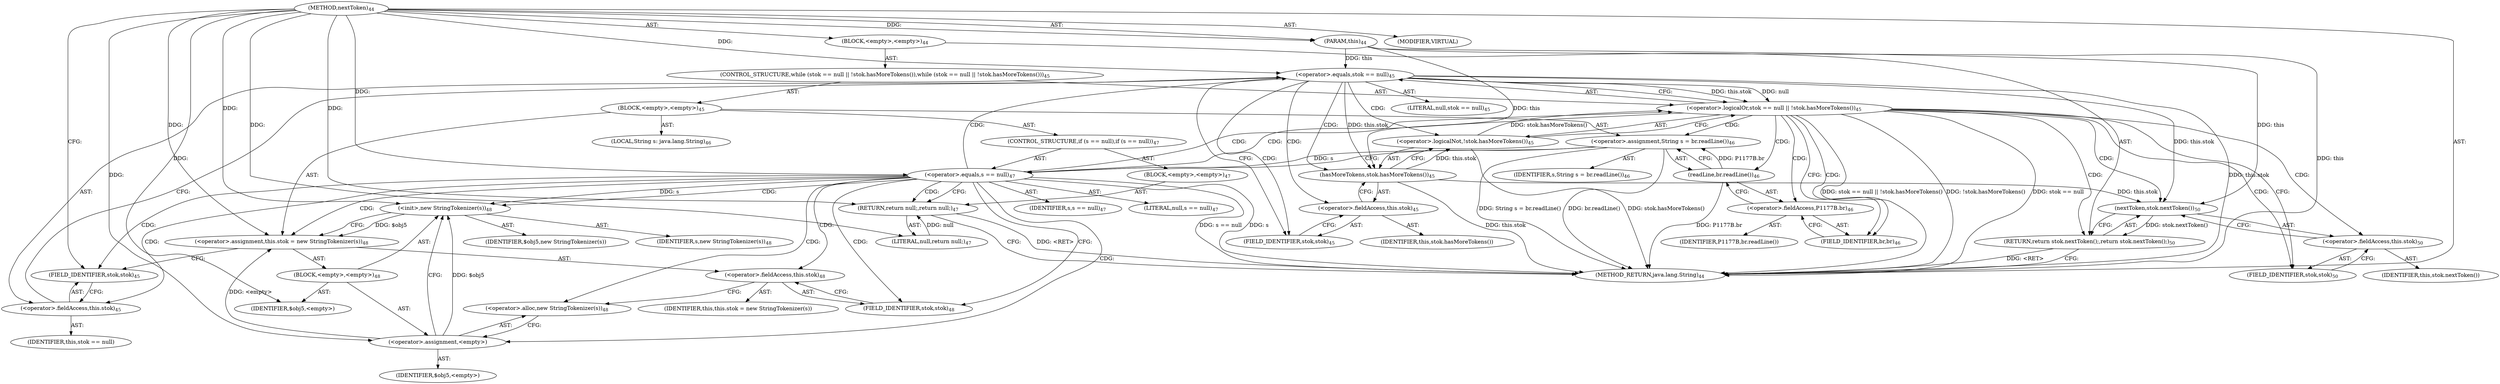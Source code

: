 digraph "nextToken" {  
"221" [label = <(METHOD,nextToken)<SUB>44</SUB>> ]
"222" [label = <(PARAM,this)<SUB>44</SUB>> ]
"223" [label = <(BLOCK,&lt;empty&gt;,&lt;empty&gt;)<SUB>44</SUB>> ]
"224" [label = <(CONTROL_STRUCTURE,while (stok == null || !stok.hasMoreTokens()),while (stok == null || !stok.hasMoreTokens()))<SUB>45</SUB>> ]
"225" [label = <(&lt;operator&gt;.logicalOr,stok == null || !stok.hasMoreTokens())<SUB>45</SUB>> ]
"226" [label = <(&lt;operator&gt;.equals,stok == null)<SUB>45</SUB>> ]
"227" [label = <(&lt;operator&gt;.fieldAccess,this.stok)<SUB>45</SUB>> ]
"228" [label = <(IDENTIFIER,this,stok == null)> ]
"229" [label = <(FIELD_IDENTIFIER,stok,stok)<SUB>45</SUB>> ]
"230" [label = <(LITERAL,null,stok == null)<SUB>45</SUB>> ]
"231" [label = <(&lt;operator&gt;.logicalNot,!stok.hasMoreTokens())<SUB>45</SUB>> ]
"232" [label = <(hasMoreTokens,stok.hasMoreTokens())<SUB>45</SUB>> ]
"233" [label = <(&lt;operator&gt;.fieldAccess,this.stok)<SUB>45</SUB>> ]
"234" [label = <(IDENTIFIER,this,stok.hasMoreTokens())> ]
"235" [label = <(FIELD_IDENTIFIER,stok,stok)<SUB>45</SUB>> ]
"236" [label = <(BLOCK,&lt;empty&gt;,&lt;empty&gt;)<SUB>45</SUB>> ]
"237" [label = <(LOCAL,String s: java.lang.String)<SUB>46</SUB>> ]
"238" [label = <(&lt;operator&gt;.assignment,String s = br.readLine())<SUB>46</SUB>> ]
"239" [label = <(IDENTIFIER,s,String s = br.readLine())<SUB>46</SUB>> ]
"240" [label = <(readLine,br.readLine())<SUB>46</SUB>> ]
"241" [label = <(&lt;operator&gt;.fieldAccess,P1177B.br)<SUB>46</SUB>> ]
"242" [label = <(IDENTIFIER,P1177B,br.readLine())> ]
"243" [label = <(FIELD_IDENTIFIER,br,br)<SUB>46</SUB>> ]
"244" [label = <(CONTROL_STRUCTURE,if (s == null),if (s == null))<SUB>47</SUB>> ]
"245" [label = <(&lt;operator&gt;.equals,s == null)<SUB>47</SUB>> ]
"246" [label = <(IDENTIFIER,s,s == null)<SUB>47</SUB>> ]
"247" [label = <(LITERAL,null,s == null)<SUB>47</SUB>> ]
"248" [label = <(BLOCK,&lt;empty&gt;,&lt;empty&gt;)<SUB>47</SUB>> ]
"249" [label = <(RETURN,return null;,return null;)<SUB>47</SUB>> ]
"250" [label = <(LITERAL,null,return null;)<SUB>47</SUB>> ]
"251" [label = <(&lt;operator&gt;.assignment,this.stok = new StringTokenizer(s))<SUB>48</SUB>> ]
"252" [label = <(&lt;operator&gt;.fieldAccess,this.stok)<SUB>48</SUB>> ]
"253" [label = <(IDENTIFIER,this,this.stok = new StringTokenizer(s))> ]
"254" [label = <(FIELD_IDENTIFIER,stok,stok)<SUB>48</SUB>> ]
"255" [label = <(BLOCK,&lt;empty&gt;,&lt;empty&gt;)<SUB>48</SUB>> ]
"256" [label = <(&lt;operator&gt;.assignment,&lt;empty&gt;)> ]
"257" [label = <(IDENTIFIER,$obj5,&lt;empty&gt;)> ]
"258" [label = <(&lt;operator&gt;.alloc,new StringTokenizer(s))<SUB>48</SUB>> ]
"259" [label = <(&lt;init&gt;,new StringTokenizer(s))<SUB>48</SUB>> ]
"260" [label = <(IDENTIFIER,$obj5,new StringTokenizer(s))> ]
"261" [label = <(IDENTIFIER,s,new StringTokenizer(s))<SUB>48</SUB>> ]
"262" [label = <(IDENTIFIER,$obj5,&lt;empty&gt;)> ]
"263" [label = <(RETURN,return stok.nextToken();,return stok.nextToken();)<SUB>50</SUB>> ]
"264" [label = <(nextToken,stok.nextToken())<SUB>50</SUB>> ]
"265" [label = <(&lt;operator&gt;.fieldAccess,this.stok)<SUB>50</SUB>> ]
"266" [label = <(IDENTIFIER,this,stok.nextToken())> ]
"267" [label = <(FIELD_IDENTIFIER,stok,stok)<SUB>50</SUB>> ]
"268" [label = <(MODIFIER,VIRTUAL)> ]
"269" [label = <(METHOD_RETURN,java.lang.String)<SUB>44</SUB>> ]
  "221" -> "222"  [ label = "AST: "] 
  "221" -> "223"  [ label = "AST: "] 
  "221" -> "268"  [ label = "AST: "] 
  "221" -> "269"  [ label = "AST: "] 
  "223" -> "224"  [ label = "AST: "] 
  "223" -> "263"  [ label = "AST: "] 
  "224" -> "225"  [ label = "AST: "] 
  "224" -> "236"  [ label = "AST: "] 
  "225" -> "226"  [ label = "AST: "] 
  "225" -> "231"  [ label = "AST: "] 
  "226" -> "227"  [ label = "AST: "] 
  "226" -> "230"  [ label = "AST: "] 
  "227" -> "228"  [ label = "AST: "] 
  "227" -> "229"  [ label = "AST: "] 
  "231" -> "232"  [ label = "AST: "] 
  "232" -> "233"  [ label = "AST: "] 
  "233" -> "234"  [ label = "AST: "] 
  "233" -> "235"  [ label = "AST: "] 
  "236" -> "237"  [ label = "AST: "] 
  "236" -> "238"  [ label = "AST: "] 
  "236" -> "244"  [ label = "AST: "] 
  "236" -> "251"  [ label = "AST: "] 
  "238" -> "239"  [ label = "AST: "] 
  "238" -> "240"  [ label = "AST: "] 
  "240" -> "241"  [ label = "AST: "] 
  "241" -> "242"  [ label = "AST: "] 
  "241" -> "243"  [ label = "AST: "] 
  "244" -> "245"  [ label = "AST: "] 
  "244" -> "248"  [ label = "AST: "] 
  "245" -> "246"  [ label = "AST: "] 
  "245" -> "247"  [ label = "AST: "] 
  "248" -> "249"  [ label = "AST: "] 
  "249" -> "250"  [ label = "AST: "] 
  "251" -> "252"  [ label = "AST: "] 
  "251" -> "255"  [ label = "AST: "] 
  "252" -> "253"  [ label = "AST: "] 
  "252" -> "254"  [ label = "AST: "] 
  "255" -> "256"  [ label = "AST: "] 
  "255" -> "259"  [ label = "AST: "] 
  "255" -> "262"  [ label = "AST: "] 
  "256" -> "257"  [ label = "AST: "] 
  "256" -> "258"  [ label = "AST: "] 
  "259" -> "260"  [ label = "AST: "] 
  "259" -> "261"  [ label = "AST: "] 
  "263" -> "264"  [ label = "AST: "] 
  "264" -> "265"  [ label = "AST: "] 
  "265" -> "266"  [ label = "AST: "] 
  "265" -> "267"  [ label = "AST: "] 
  "263" -> "269"  [ label = "CFG: "] 
  "225" -> "243"  [ label = "CFG: "] 
  "225" -> "267"  [ label = "CFG: "] 
  "264" -> "263"  [ label = "CFG: "] 
  "226" -> "225"  [ label = "CFG: "] 
  "226" -> "235"  [ label = "CFG: "] 
  "231" -> "225"  [ label = "CFG: "] 
  "238" -> "245"  [ label = "CFG: "] 
  "251" -> "229"  [ label = "CFG: "] 
  "265" -> "264"  [ label = "CFG: "] 
  "227" -> "226"  [ label = "CFG: "] 
  "232" -> "231"  [ label = "CFG: "] 
  "240" -> "238"  [ label = "CFG: "] 
  "245" -> "249"  [ label = "CFG: "] 
  "245" -> "254"  [ label = "CFG: "] 
  "252" -> "258"  [ label = "CFG: "] 
  "267" -> "265"  [ label = "CFG: "] 
  "229" -> "227"  [ label = "CFG: "] 
  "233" -> "232"  [ label = "CFG: "] 
  "241" -> "240"  [ label = "CFG: "] 
  "249" -> "269"  [ label = "CFG: "] 
  "254" -> "252"  [ label = "CFG: "] 
  "256" -> "259"  [ label = "CFG: "] 
  "259" -> "251"  [ label = "CFG: "] 
  "235" -> "233"  [ label = "CFG: "] 
  "243" -> "241"  [ label = "CFG: "] 
  "258" -> "256"  [ label = "CFG: "] 
  "221" -> "229"  [ label = "CFG: "] 
  "263" -> "269"  [ label = "DDG: &lt;RET&gt;"] 
  "249" -> "269"  [ label = "DDG: &lt;RET&gt;"] 
  "222" -> "269"  [ label = "DDG: this"] 
  "226" -> "269"  [ label = "DDG: this.stok"] 
  "225" -> "269"  [ label = "DDG: stok == null"] 
  "232" -> "269"  [ label = "DDG: this.stok"] 
  "231" -> "269"  [ label = "DDG: stok.hasMoreTokens()"] 
  "225" -> "269"  [ label = "DDG: !stok.hasMoreTokens()"] 
  "225" -> "269"  [ label = "DDG: stok == null || !stok.hasMoreTokens()"] 
  "240" -> "269"  [ label = "DDG: P1177B.br"] 
  "238" -> "269"  [ label = "DDG: br.readLine()"] 
  "238" -> "269"  [ label = "DDG: String s = br.readLine()"] 
  "245" -> "269"  [ label = "DDG: s"] 
  "245" -> "269"  [ label = "DDG: s == null"] 
  "221" -> "222"  [ label = "DDG: "] 
  "264" -> "263"  [ label = "DDG: stok.nextToken()"] 
  "226" -> "225"  [ label = "DDG: this.stok"] 
  "226" -> "225"  [ label = "DDG: null"] 
  "231" -> "225"  [ label = "DDG: stok.hasMoreTokens()"] 
  "240" -> "238"  [ label = "DDG: P1177B.br"] 
  "256" -> "251"  [ label = "DDG: &lt;empty&gt;"] 
  "259" -> "251"  [ label = "DDG: $obj5"] 
  "221" -> "251"  [ label = "DDG: "] 
  "222" -> "264"  [ label = "DDG: this"] 
  "226" -> "264"  [ label = "DDG: this.stok"] 
  "232" -> "264"  [ label = "DDG: this.stok"] 
  "222" -> "226"  [ label = "DDG: this"] 
  "221" -> "226"  [ label = "DDG: "] 
  "232" -> "231"  [ label = "DDG: this.stok"] 
  "222" -> "232"  [ label = "DDG: this"] 
  "226" -> "232"  [ label = "DDG: this.stok"] 
  "238" -> "245"  [ label = "DDG: s"] 
  "221" -> "245"  [ label = "DDG: "] 
  "250" -> "249"  [ label = "DDG: null"] 
  "221" -> "249"  [ label = "DDG: "] 
  "221" -> "256"  [ label = "DDG: "] 
  "221" -> "262"  [ label = "DDG: "] 
  "221" -> "250"  [ label = "DDG: "] 
  "256" -> "259"  [ label = "DDG: $obj5"] 
  "221" -> "259"  [ label = "DDG: "] 
  "245" -> "259"  [ label = "DDG: s"] 
  "225" -> "263"  [ label = "CDG: "] 
  "225" -> "267"  [ label = "CDG: "] 
  "225" -> "240"  [ label = "CDG: "] 
  "225" -> "241"  [ label = "CDG: "] 
  "225" -> "243"  [ label = "CDG: "] 
  "225" -> "245"  [ label = "CDG: "] 
  "225" -> "265"  [ label = "CDG: "] 
  "225" -> "264"  [ label = "CDG: "] 
  "225" -> "238"  [ label = "CDG: "] 
  "226" -> "235"  [ label = "CDG: "] 
  "226" -> "232"  [ label = "CDG: "] 
  "226" -> "233"  [ label = "CDG: "] 
  "226" -> "231"  [ label = "CDG: "] 
  "245" -> "225"  [ label = "CDG: "] 
  "245" -> "229"  [ label = "CDG: "] 
  "245" -> "258"  [ label = "CDG: "] 
  "245" -> "226"  [ label = "CDG: "] 
  "245" -> "256"  [ label = "CDG: "] 
  "245" -> "249"  [ label = "CDG: "] 
  "245" -> "251"  [ label = "CDG: "] 
  "245" -> "227"  [ label = "CDG: "] 
  "245" -> "259"  [ label = "CDG: "] 
  "245" -> "252"  [ label = "CDG: "] 
  "245" -> "254"  [ label = "CDG: "] 
}
